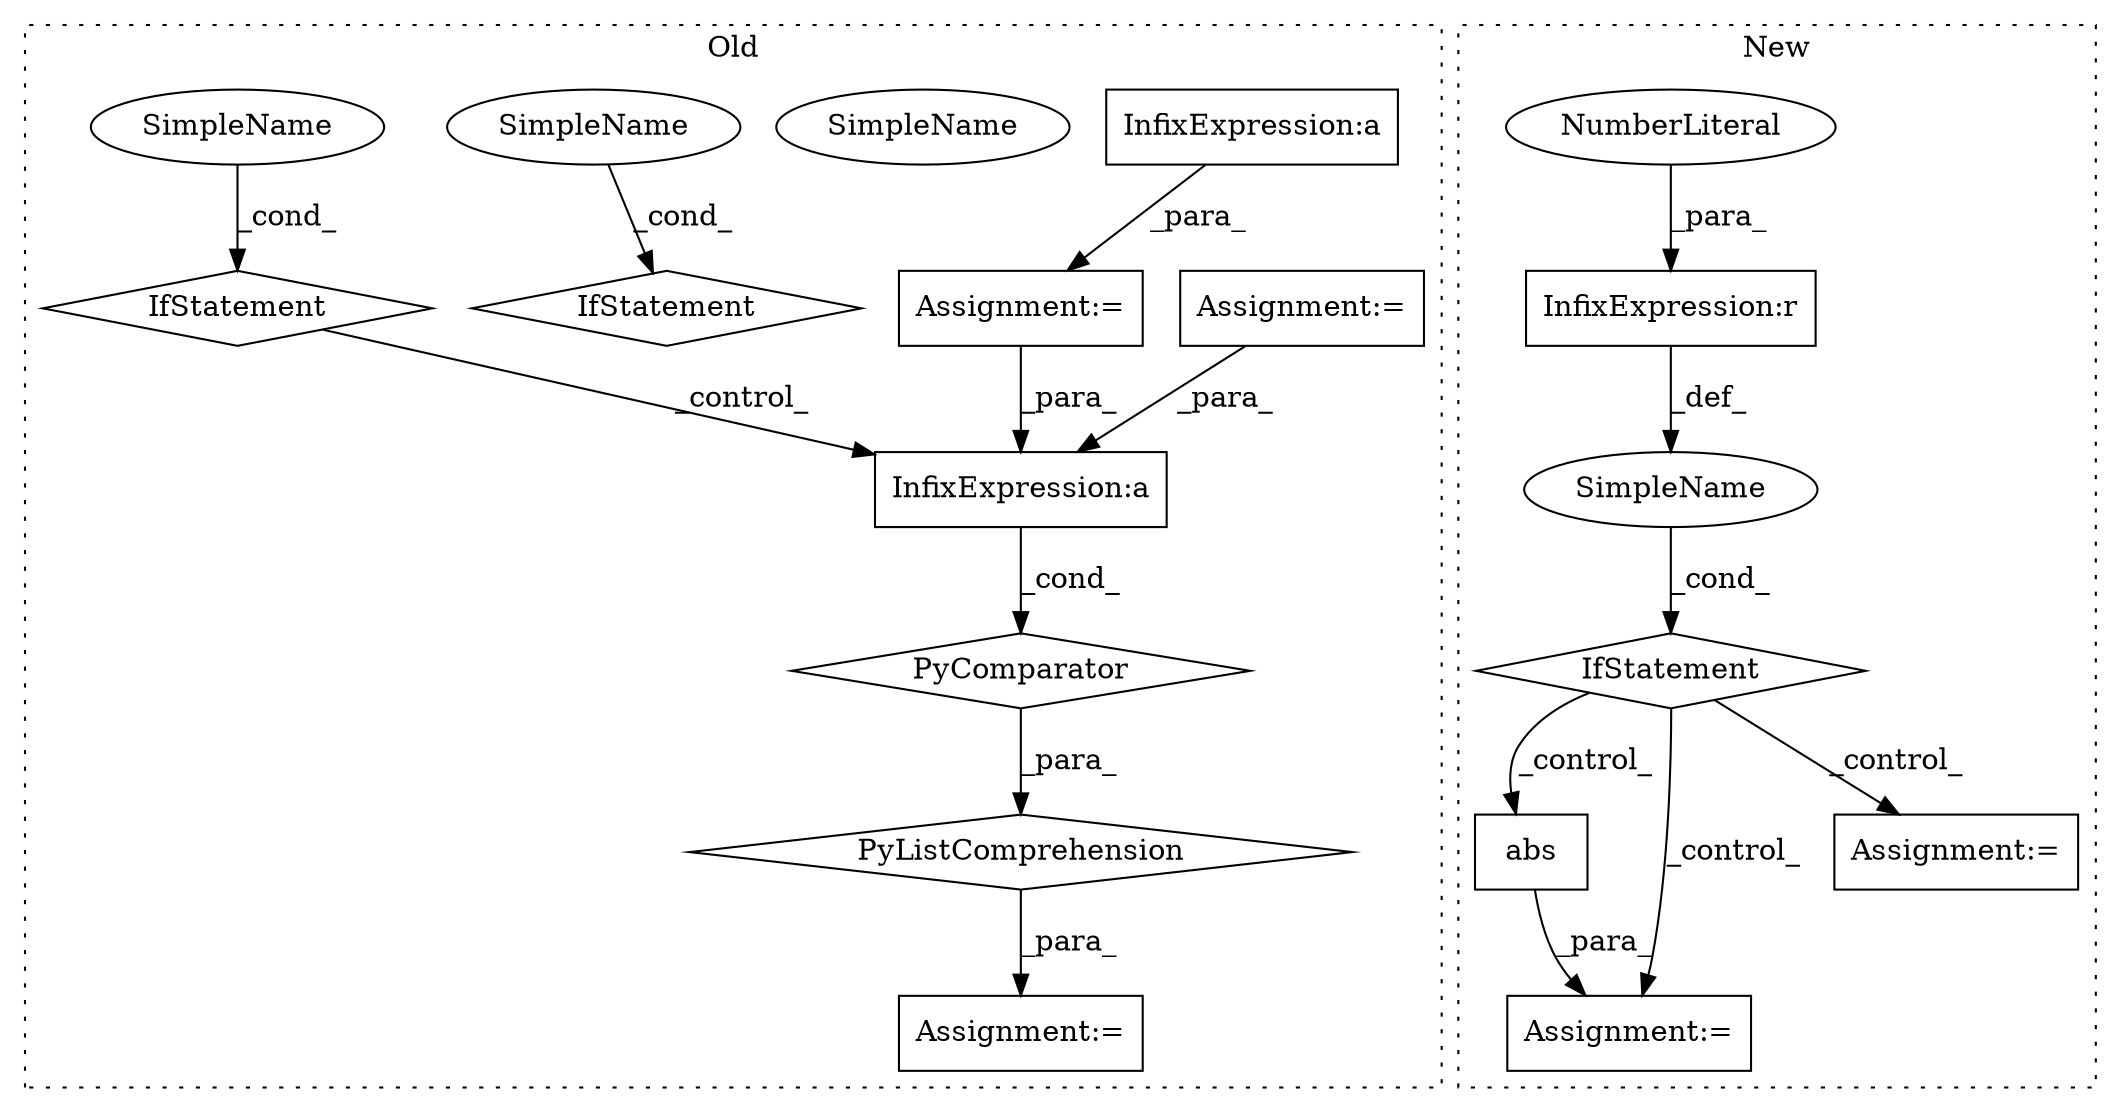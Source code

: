 digraph G {
subgraph cluster0 {
1 [label="PyListComprehension" a="109" s="779" l="161" shape="diamond"];
3 [label="Assignment:=" a="7" s="908" l="24" shape="box"];
4 [label="PyComparator" a="113" s="908" l="24" shape="diamond"];
5 [label="Assignment:=" a="7" s="761" l="1" shape="box"];
9 [label="InfixExpression:a" a="27" s="825" l="3" shape="box"];
10 [label="IfStatement" a="25" s="908" l="24" shape="diamond"];
11 [label="InfixExpression:a" a="27" s="605" l="3" shape="box"];
12 [label="IfStatement" a="25" s="723" l="24" shape="diamond"];
13 [label="SimpleName" a="42" s="927" l="5" shape="ellipse"];
16 [label="Assignment:=" a="7" s="594" l="1" shape="box"];
18 [label="SimpleName" a="42" s="742" l="5" shape="ellipse"];
19 [label="SimpleName" a="42" s="927" l="5" shape="ellipse"];
label = "Old";
style="dotted";
}
subgraph cluster1 {
2 [label="abs" a="32" s="823,830" l="4,1" shape="box"];
6 [label="Assignment:=" a="7" s="790" l="1" shape="box"];
7 [label="SimpleName" a="42" s="" l="" shape="ellipse"];
8 [label="IfStatement" a="25" s="589,600" l="4,2" shape="diamond"];
14 [label="InfixExpression:r" a="27" s="596" l="3" shape="box"];
15 [label="NumberLiteral" a="34" s="599" l="1" shape="ellipse"];
17 [label="Assignment:=" a="7" s="733" l="26" shape="box"];
label = "New";
style="dotted";
}
1 -> 5 [label="_para_"];
2 -> 6 [label="_para_"];
3 -> 9 [label="_para_"];
4 -> 1 [label="_para_"];
7 -> 8 [label="_cond_"];
8 -> 2 [label="_control_"];
8 -> 17 [label="_control_"];
8 -> 6 [label="_control_"];
9 -> 4 [label="_cond_"];
10 -> 9 [label="_control_"];
11 -> 16 [label="_para_"];
14 -> 7 [label="_def_"];
15 -> 14 [label="_para_"];
16 -> 9 [label="_para_"];
18 -> 12 [label="_cond_"];
19 -> 10 [label="_cond_"];
}